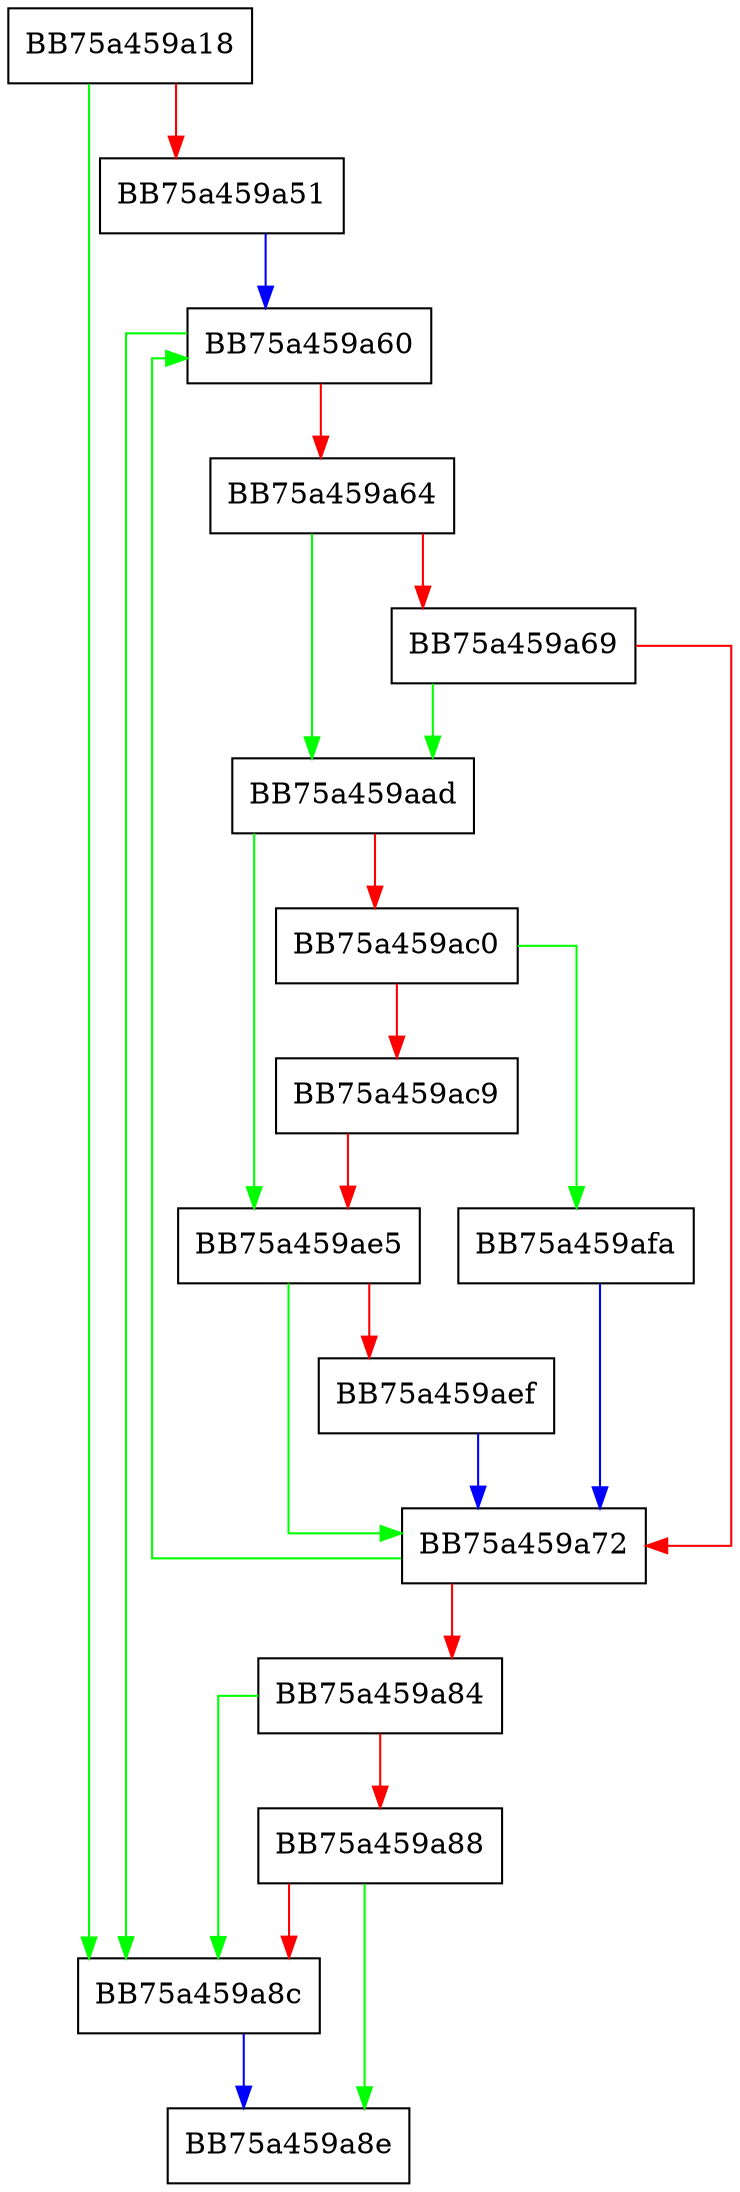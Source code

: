 digraph sqlite3Checkpoint {
  node [shape="box"];
  graph [splines=ortho];
  BB75a459a18 -> BB75a459a8c [color="green"];
  BB75a459a18 -> BB75a459a51 [color="red"];
  BB75a459a51 -> BB75a459a60 [color="blue"];
  BB75a459a60 -> BB75a459a8c [color="green"];
  BB75a459a60 -> BB75a459a64 [color="red"];
  BB75a459a64 -> BB75a459aad [color="green"];
  BB75a459a64 -> BB75a459a69 [color="red"];
  BB75a459a69 -> BB75a459aad [color="green"];
  BB75a459a69 -> BB75a459a72 [color="red"];
  BB75a459a72 -> BB75a459a60 [color="green"];
  BB75a459a72 -> BB75a459a84 [color="red"];
  BB75a459a84 -> BB75a459a8c [color="green"];
  BB75a459a84 -> BB75a459a88 [color="red"];
  BB75a459a88 -> BB75a459a8e [color="green"];
  BB75a459a88 -> BB75a459a8c [color="red"];
  BB75a459a8c -> BB75a459a8e [color="blue"];
  BB75a459aad -> BB75a459ae5 [color="green"];
  BB75a459aad -> BB75a459ac0 [color="red"];
  BB75a459ac0 -> BB75a459afa [color="green"];
  BB75a459ac0 -> BB75a459ac9 [color="red"];
  BB75a459ac9 -> BB75a459ae5 [color="red"];
  BB75a459ae5 -> BB75a459a72 [color="green"];
  BB75a459ae5 -> BB75a459aef [color="red"];
  BB75a459aef -> BB75a459a72 [color="blue"];
  BB75a459afa -> BB75a459a72 [color="blue"];
}